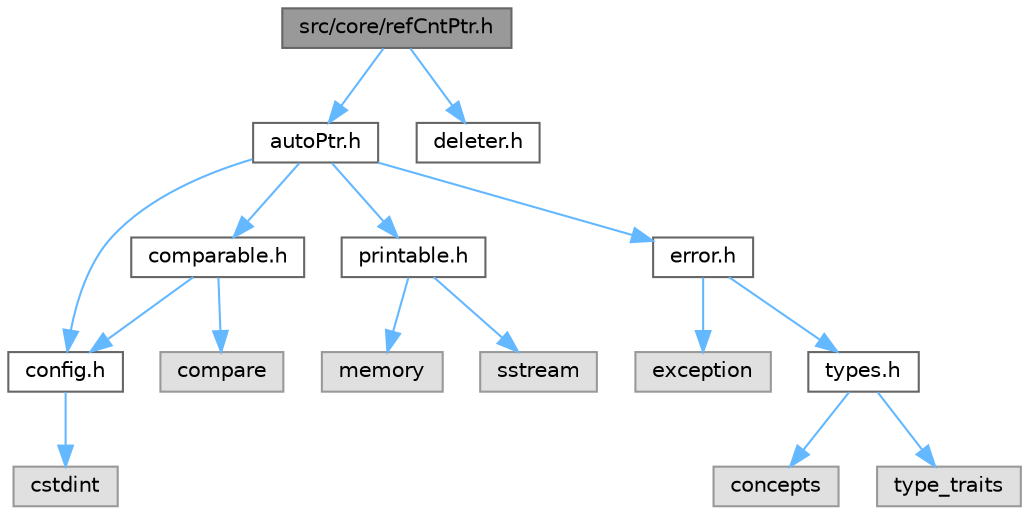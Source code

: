 digraph "src/core/refCntPtr.h"
{
 // LATEX_PDF_SIZE
  bgcolor="transparent";
  edge [fontname=Helvetica,fontsize=10,labelfontname=Helvetica,labelfontsize=10];
  node [fontname=Helvetica,fontsize=10,shape=box,height=0.2,width=0.4];
  Node1 [id="Node000001",label="src/core/refCntPtr.h",height=0.2,width=0.4,color="gray40", fillcolor="grey60", style="filled", fontcolor="black",tooltip="Reference-counted smart pointer hierarchy."];
  Node1 -> Node2 [id="edge16_Node000001_Node000002",color="steelblue1",style="solid",tooltip=" "];
  Node2 [id="Node000002",label="autoPtr.h",height=0.2,width=0.4,color="grey40", fillcolor="white", style="filled",URL="$auto_ptr_8h.html",tooltip="Base class for reference-counted smart pointers."];
  Node2 -> Node3 [id="edge17_Node000002_Node000003",color="steelblue1",style="solid",tooltip=" "];
  Node3 [id="Node000003",label="config.h",height=0.2,width=0.4,color="grey40", fillcolor="white", style="filled",URL="$config_8h.html",tooltip="Platform-independent integer type definitions."];
  Node3 -> Node4 [id="edge18_Node000003_Node000004",color="steelblue1",style="solid",tooltip=" "];
  Node4 [id="Node000004",label="cstdint",height=0.2,width=0.4,color="grey60", fillcolor="#E0E0E0", style="filled",tooltip=" "];
  Node2 -> Node5 [id="edge19_Node000002_Node000005",color="steelblue1",style="solid",tooltip=" "];
  Node5 [id="Node000005",label="printable.h",height=0.2,width=0.4,color="grey40", fillcolor="white", style="filled",URL="$printable_8h.html",tooltip="Interface for polymorphic string formatting and output."];
  Node5 -> Node6 [id="edge20_Node000005_Node000006",color="steelblue1",style="solid",tooltip=" "];
  Node6 [id="Node000006",label="memory",height=0.2,width=0.4,color="grey60", fillcolor="#E0E0E0", style="filled",tooltip=" "];
  Node5 -> Node7 [id="edge21_Node000005_Node000007",color="steelblue1",style="solid",tooltip=" "];
  Node7 [id="Node000007",label="sstream",height=0.2,width=0.4,color="grey60", fillcolor="#E0E0E0", style="filled",tooltip=" "];
  Node2 -> Node8 [id="edge22_Node000002_Node000008",color="steelblue1",style="solid",tooltip=" "];
  Node8 [id="Node000008",label="comparable.h",height=0.2,width=0.4,color="grey40", fillcolor="white", style="filled",URL="$comparable_8h.html",tooltip="Interface for objects that can be compared."];
  Node8 -> Node3 [id="edge23_Node000008_Node000003",color="steelblue1",style="solid",tooltip=" "];
  Node8 -> Node9 [id="edge24_Node000008_Node000009",color="steelblue1",style="solid",tooltip=" "];
  Node9 [id="Node000009",label="compare",height=0.2,width=0.4,color="grey60", fillcolor="#E0E0E0", style="filled",tooltip=" "];
  Node2 -> Node10 [id="edge25_Node000002_Node000010",color="steelblue1",style="solid",tooltip=" "];
  Node10 [id="Node000010",label="error.h",height=0.2,width=0.4,color="grey40", fillcolor="white", style="filled",URL="$error_8h.html",tooltip="Custom exception classes and callback validation utilities."];
  Node10 -> Node11 [id="edge26_Node000010_Node000011",color="steelblue1",style="solid",tooltip=" "];
  Node11 [id="Node000011",label="exception",height=0.2,width=0.4,color="grey60", fillcolor="#E0E0E0", style="filled",tooltip=" "];
  Node10 -> Node12 [id="edge27_Node000010_Node000012",color="steelblue1",style="solid",tooltip=" "];
  Node12 [id="Node000012",label="types.h",height=0.2,width=0.4,color="grey40", fillcolor="white", style="filled",URL="$types_8h.html",tooltip="Type system foundations and concept definitions."];
  Node12 -> Node13 [id="edge28_Node000012_Node000013",color="steelblue1",style="solid",tooltip=" "];
  Node13 [id="Node000013",label="type_traits",height=0.2,width=0.4,color="grey60", fillcolor="#E0E0E0", style="filled",tooltip=" "];
  Node12 -> Node14 [id="edge29_Node000012_Node000014",color="steelblue1",style="solid",tooltip=" "];
  Node14 [id="Node000014",label="concepts",height=0.2,width=0.4,color="grey60", fillcolor="#E0E0E0", style="filled",tooltip=" "];
  Node1 -> Node15 [id="edge30_Node000001_Node000015",color="steelblue1",style="solid",tooltip=" "];
  Node15 [id="Node000015",label="deleter.h",height=0.2,width=0.4,color="grey40", fillcolor="white", style="filled",URL="$deleter_8h.html",tooltip="Default deleters for resource management."];
}

